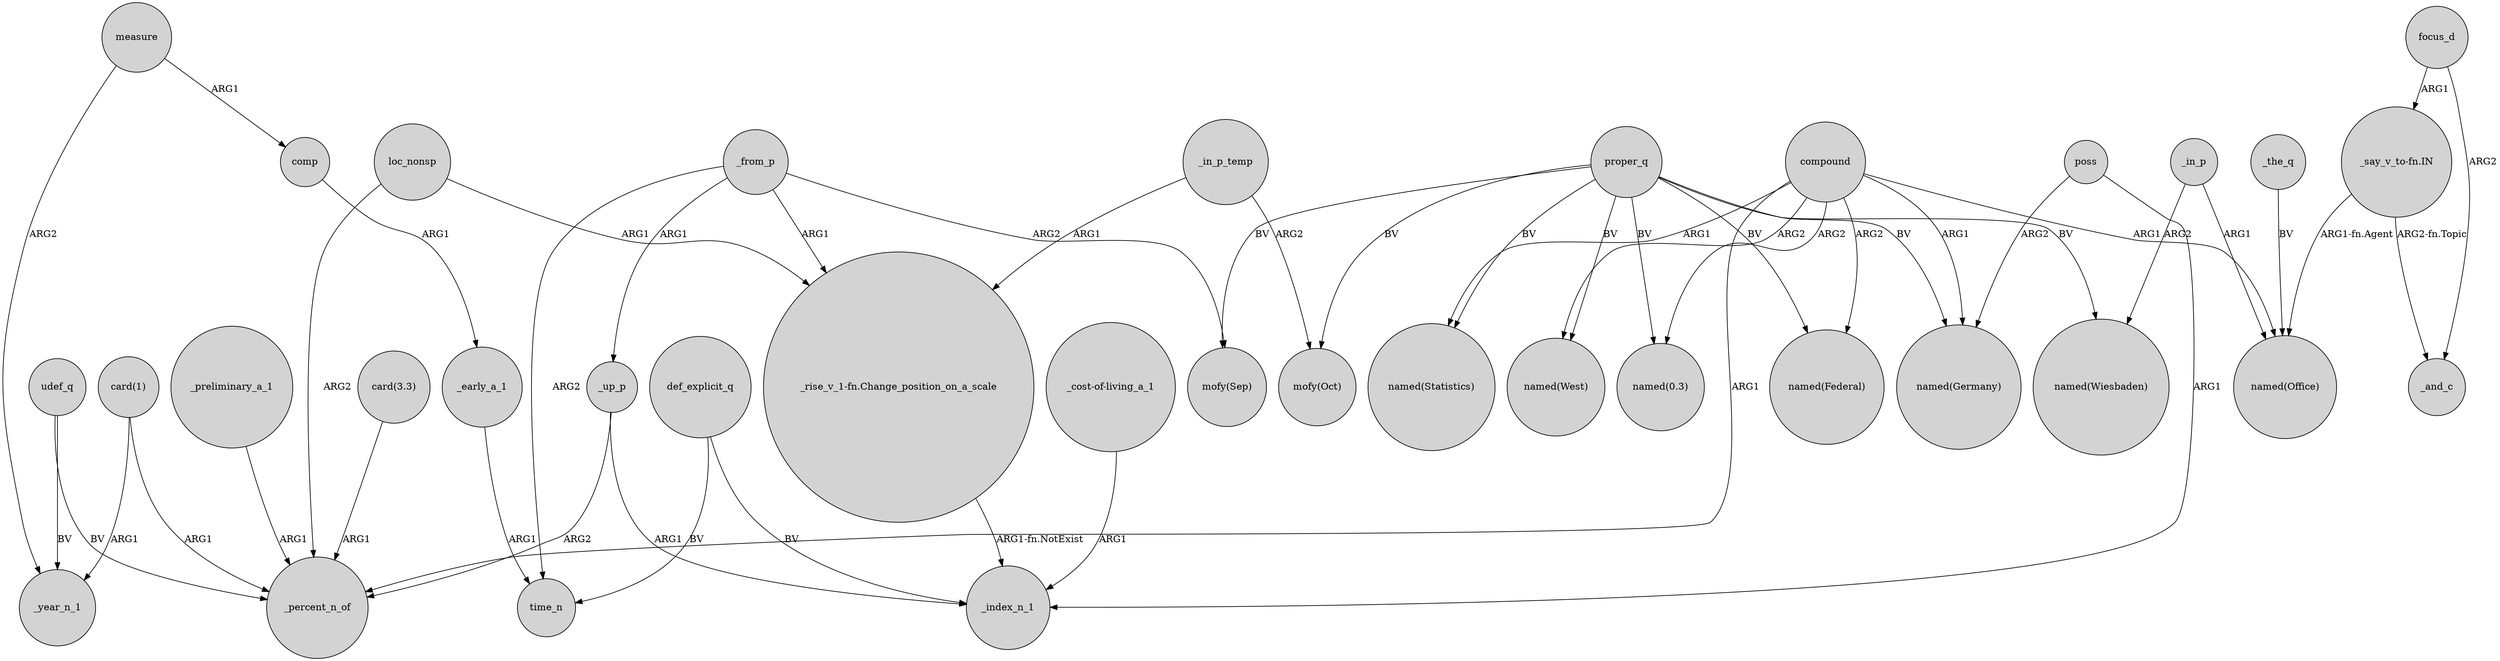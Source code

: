 digraph {
	node [shape=circle style=filled]
	"card(1)" -> _percent_n_of [label=ARG1]
	_from_p -> "mofy(Sep)" [label=ARG2]
	compound -> "named(West)" [label=ARG2]
	proper_q -> "named(Germany)" [label=BV]
	compound -> "named(0.3)" [label=ARG2]
	measure -> _year_n_1 [label=ARG2]
	def_explicit_q -> time_n [label=BV]
	_in_p -> "named(Office)" [label=ARG1]
	compound -> "named(Office)" [label=ARG1]
	def_explicit_q -> _index_n_1 [label=BV]
	proper_q -> "named(0.3)" [label=BV]
	proper_q -> "named(Wiesbaden)" [label=BV]
	_from_p -> _up_p [label=ARG1]
	proper_q -> "named(Statistics)" [label=BV]
	_in_p_temp -> "mofy(Oct)" [label=ARG2]
	measure -> comp [label=ARG1]
	proper_q -> "mofy(Oct)" [label=BV]
	proper_q -> "mofy(Sep)" [label=BV]
	proper_q -> "named(West)" [label=BV]
	compound -> "named(Statistics)" [label=ARG1]
	focus_d -> _and_c [label=ARG2]
	_the_q -> "named(Office)" [label=BV]
	_preliminary_a_1 -> _percent_n_of [label=ARG1]
	"_rise_v_1-fn.Change_position_on_a_scale" -> _index_n_1 [label="ARG1-fn.NotExist"]
	loc_nonsp -> _percent_n_of [label=ARG2]
	compound -> _percent_n_of [label=ARG1]
	loc_nonsp -> "_rise_v_1-fn.Change_position_on_a_scale" [label=ARG1]
	compound -> "named(Germany)" [label=ARG1]
	_up_p -> _index_n_1 [label=ARG1]
	_from_p -> time_n [label=ARG2]
	"_say_v_to-fn.IN" -> _and_c [label="ARG2-fn.Topic"]
	proper_q -> "named(Federal)" [label=BV]
	"card(1)" -> _year_n_1 [label=ARG1]
	_early_a_1 -> time_n [label=ARG1]
	_from_p -> "_rise_v_1-fn.Change_position_on_a_scale" [label=ARG1]
	udef_q -> _year_n_1 [label=BV]
	"_say_v_to-fn.IN" -> "named(Office)" [label="ARG1-fn.Agent"]
	"_cost-of-living_a_1" -> _index_n_1 [label=ARG1]
	_in_p -> "named(Wiesbaden)" [label=ARG2]
	udef_q -> _percent_n_of [label=BV]
	poss -> "named(Germany)" [label=ARG2]
	compound -> "named(Federal)" [label=ARG2]
	_in_p_temp -> "_rise_v_1-fn.Change_position_on_a_scale" [label=ARG1]
	comp -> _early_a_1 [label=ARG1]
	"card(3.3)" -> _percent_n_of [label=ARG1]
	_up_p -> _percent_n_of [label=ARG2]
	focus_d -> "_say_v_to-fn.IN" [label=ARG1]
	poss -> _index_n_1 [label=ARG1]
}
